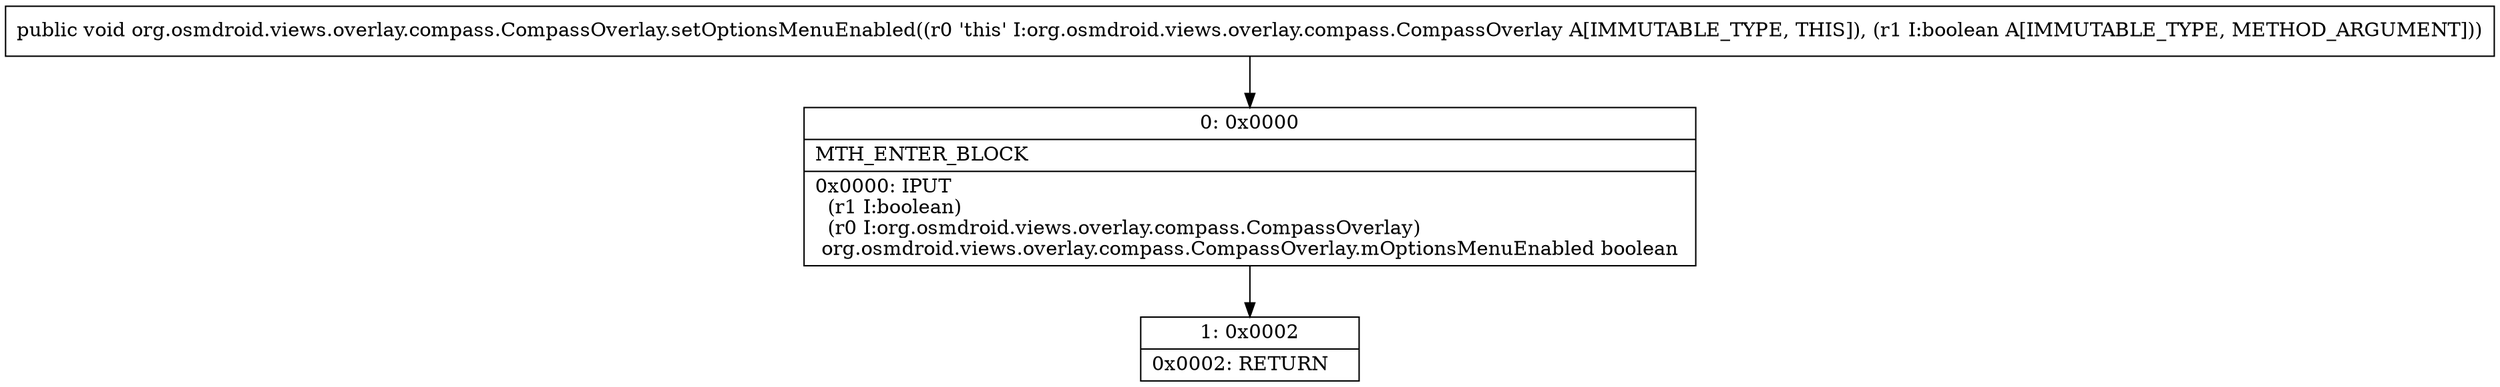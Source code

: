 digraph "CFG fororg.osmdroid.views.overlay.compass.CompassOverlay.setOptionsMenuEnabled(Z)V" {
Node_0 [shape=record,label="{0\:\ 0x0000|MTH_ENTER_BLOCK\l|0x0000: IPUT  \l  (r1 I:boolean)\l  (r0 I:org.osmdroid.views.overlay.compass.CompassOverlay)\l org.osmdroid.views.overlay.compass.CompassOverlay.mOptionsMenuEnabled boolean \l}"];
Node_1 [shape=record,label="{1\:\ 0x0002|0x0002: RETURN   \l}"];
MethodNode[shape=record,label="{public void org.osmdroid.views.overlay.compass.CompassOverlay.setOptionsMenuEnabled((r0 'this' I:org.osmdroid.views.overlay.compass.CompassOverlay A[IMMUTABLE_TYPE, THIS]), (r1 I:boolean A[IMMUTABLE_TYPE, METHOD_ARGUMENT])) }"];
MethodNode -> Node_0;
Node_0 -> Node_1;
}

